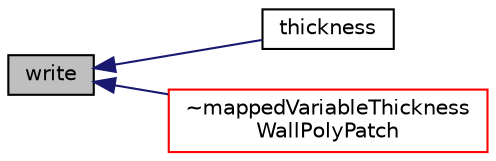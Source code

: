 digraph "write"
{
  bgcolor="transparent";
  edge [fontname="Helvetica",fontsize="10",labelfontname="Helvetica",labelfontsize="10"];
  node [fontname="Helvetica",fontsize="10",shape=record];
  rankdir="LR";
  Node1 [label="write",height=0.2,width=0.4,color="black", fillcolor="grey75", style="filled", fontcolor="black"];
  Node1 -> Node2 [dir="back",color="midnightblue",fontsize="10",style="solid",fontname="Helvetica"];
  Node2 [label="thickness",height=0.2,width=0.4,color="black",URL="$a01462.html#ac59de788c6a96327d6323b078df74785",tooltip="Return const thickness. "];
  Node1 -> Node3 [dir="back",color="midnightblue",fontsize="10",style="solid",fontname="Helvetica"];
  Node3 [label="~mappedVariableThickness\lWallPolyPatch",height=0.2,width=0.4,color="red",URL="$a01462.html#a905f83434e2a81b28b97007377b2a28d",tooltip="Destructor. "];
}
